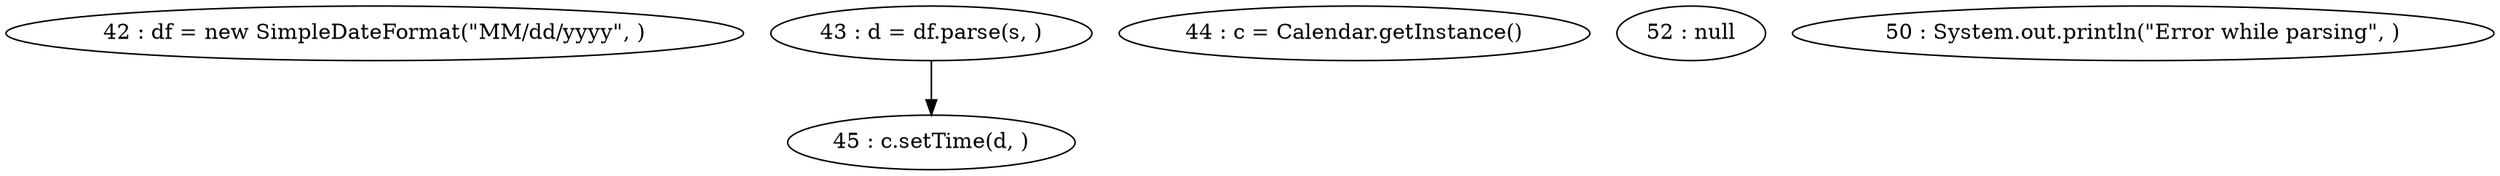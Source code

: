 digraph G {
"42 : df = new SimpleDateFormat(\"MM/dd/yyyy\", )"
"43 : d = df.parse(s, )"
"43 : d = df.parse(s, )" -> "45 : c.setTime(d, )"
"44 : c = Calendar.getInstance()"
"45 : c.setTime(d, )"
"52 : null"
"50 : System.out.println(\"Error while parsing\", )"
}